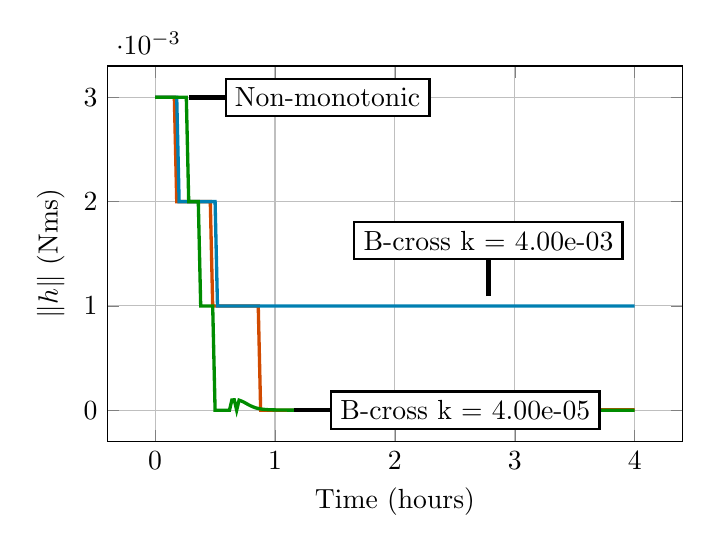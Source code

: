 % Recommended preamble:
\begin{tikzpicture}
\begin{axis}[grid style={color={rgb,1:red,0.749;green,0.749;blue,0.749}}, label style={color={rgb,1:red,0.0;green,0.0;blue,0.0}}, tick label style={color={rgb,1:red,0.0;green,0.0;blue,0.0}}, axis line style={color={rgb,1:red,0.0;green,0.0;blue,0.0}}, xmajorgrids, ymajorgrids, height={2.5in}, width={3.5in}, xlabel={Time (hours)}, ylabel={$\|h\|$ (Nms)}, legend pos={north east}, title={{\rule{0pt}{1pt}}}]
    \addplot+[no marks, very thick, style={solid}, color={rgb,1:red,0.82;green,0.29;blue,0.0}, opacity={1.0}]
        coordinates {
            (0.0,0.003)
            (0.02,0.003)
            (0.04,0.003)
            (0.06,0.003)
            (0.08,0.003)
            (0.1,0.003)
            (0.12,0.003)
            (0.14,0.003)
            (0.16,0.003)
            (0.18,0.002)
            (0.2,0.002)
            (0.22,0.002)
            (0.24,0.002)
            (0.26,0.002)
            (0.28,0.002)
            (0.3,0.002)
            (0.32,0.002)
            (0.34,0.002)
            (0.36,0.002)
            (0.38,0.002)
            (0.4,0.002)
            (0.42,0.002)
            (0.44,0.002)
            (0.46,0.002)
            (0.48,0.001)
            (0.5,0.001)
            (0.52,0.001)
            (0.54,0.001)
            (0.56,0.001)
            (0.58,0.001)
            (0.6,0.001)
            (0.62,0.001)
            (0.64,0.001)
            (0.66,0.001)
            (0.68,0.001)
            (0.7,0.001)
            (0.72,0.001)
            (0.74,0.001)
            (0.76,0.001)
            (0.78,0.001)
            (0.8,0.001)
            (0.82,0.001)
            (0.84,0.001)
            (0.86,0.001)
            (0.88,0.0)
            (0.9,0.0)
            (0.92,0.0)
            (0.94,0.0)
            (0.96,0.0)
            (0.98,0.0)
            (1.0,0.0)
            (1.02,0.0)
            (1.04,0.0)
            (1.06,0.0)
            (1.08,0.0)
            (1.1,0.0)
            (1.12,0.0)
            (1.14,0.0)
            (1.16,0.0)
            (1.18,0.0)
            (1.2,0.0)
            (1.22,0.0)
            (1.24,0.0)
            (1.26,0.0)
            (1.28,0.0)
            (1.3,0.0)
            (1.32,0.0)
            (1.34,0.0)
            (1.36,0.0)
            (1.38,0.0)
            (1.4,0.0)
            (1.42,0.0)
            (1.44,0.0)
            (1.46,0.0)
            (1.48,0.0)
            (1.5,0.0)
            (1.52,0.0)
            (1.54,0.0)
            (1.56,0.0)
            (1.58,0.0)
            (1.6,0.0)
            (1.62,0.0)
            (1.64,0.0)
            (1.66,0.0)
            (1.68,0.0)
            (1.7,0.0)
            (1.72,0.0)
            (1.74,0.0)
            (1.76,0.0)
            (1.78,0.0)
            (1.8,0.0)
            (1.82,9.761e-5)
            (1.84,9.537e-5)
            (1.86,9.307e-5)
            (1.88,9.084e-5)
            (1.9,8.855e-5)
            (1.92,8.614e-5)
            (1.94,8.377e-5)
            (1.96,8.115e-5)
            (1.98,7.86e-5)
            (2.0,7.59e-5)
            (2.02,7.307e-5)
            (2.04,7.041e-5)
            (2.06,6.753e-5)
            (2.08,6.469e-5)
            (2.1,6.205e-5)
            (2.12,5.927e-5)
            (2.14,5.651e-5)
            (2.16,5.405e-5)
            (2.18,5.163e-5)
            (2.2,4.915e-5)
            (2.22,4.693e-5)
            (2.24,4.499e-5)
            (2.26,4.314e-5)
            (2.28,4.13e-5)
            (2.3,3.968e-5)
            (2.32,3.832e-5)
            (2.34,3.707e-5)
            (2.36,3.581e-5)
            (2.38,3.462e-5)
            (2.4,3.356e-5)
            (2.42,3.269e-5)
            (2.44,3.189e-5)
            (2.46,3.108e-5)
            (2.48,3.026e-5)
            (2.5,2.95e-5)
            (2.52,2.881e-5)
            (2.54,2.818e-5)
            (2.56,2.755e-5)
            (2.58,2.686e-5)
            (2.6,2.607e-5)
            (2.62,2.519e-5)
            (2.64,2.43e-5)
            (2.66,2.341e-5)
            (2.68,2.25e-5)
            (2.7,2.146e-5)
            (2.72,2.031e-5)
            (2.74,1.91e-5)
            (2.76,1.796e-5)
            (2.78,1.698e-5)
            (2.8,1.618e-5)
            (2.82,1.554e-5)
            (2.84,1.499e-5)
            (2.86,1.455e-5)
            (2.88,1.42e-5)
            (2.9,1.394e-5)
            (2.92,1.376e-5)
            (2.94,1.365e-5)
            (2.96,1.358e-5)
            (2.98,1.352e-5)
            (3.0,1.348e-5)
            (3.02,1.343e-5)
            (3.04,1.337e-5)
            (3.06,1.329e-5)
            (3.08,1.318e-5)
            (3.1,1.303e-5)
            (3.12,1.284e-5)
            (3.14,1.261e-5)
            (3.16,1.237e-5)
            (3.18,1.209e-5)
            (3.2,1.181e-5)
            (3.22,1.154e-5)
            (3.24,1.127e-5)
            (3.26,1.099e-5)
            (3.28,1.07e-5)
            (3.3,1.042e-5)
            (3.32,1.013e-5)
            (3.34,9.86e-6)
            (3.36,9.605e-6)
            (3.38,9.359e-6)
            (3.4,9.145e-6)
            (3.42,8.957e-6)
            (3.44,8.794e-6)
            (3.46,8.637e-6)
            (3.48,8.484e-6)
            (3.5,8.313e-6)
            (3.52,8.132e-6)
            (3.54,7.912e-6)
            (3.56,7.656e-6)
            (3.58,7.359e-6)
            (3.6,7.044e-6)
            (3.62,6.705e-6)
            (3.64,6.369e-6)
            (3.66,6.023e-6)
            (3.68,5.694e-6)
            (3.7,5.378e-6)
            (3.72,5.082e-6)
            (3.74,4.807e-6)
            (3.76,4.56e-6)
            (3.78,4.326e-6)
            (3.8,4.099e-6)
            (3.82,3.935e-6)
            (3.84,3.79e-6)
            (3.86,3.68e-6)
            (3.88,3.593e-6)
            (3.9,3.523e-6)
            (3.92,3.474e-6)
            (3.94,3.441e-6)
            (3.96,3.406e-6)
            (3.98,3.386e-6)
            (4.0,3.357e-6)
        }
        ;
    \addplot+[no marks, very thick, style={solid}, color={rgb,1:red,0.0;green,0.498;blue,0.694}, opacity={1.0}]
        coordinates {
            (0.0,0.003)
            (0.02,0.003)
            (0.04,0.003)
            (0.06,0.003)
            (0.08,0.003)
            (0.1,0.003)
            (0.12,0.003)
            (0.14,0.003)
            (0.16,0.003)
            (0.18,0.003)
            (0.2,0.002)
            (0.22,0.002)
            (0.24,0.002)
            (0.26,0.002)
            (0.28,0.002)
            (0.3,0.002)
            (0.32,0.002)
            (0.34,0.002)
            (0.36,0.002)
            (0.38,0.002)
            (0.4,0.002)
            (0.42,0.002)
            (0.44,0.002)
            (0.46,0.002)
            (0.48,0.002)
            (0.5,0.002)
            (0.52,0.001)
            (0.54,0.001)
            (0.56,0.001)
            (0.58,0.001)
            (0.6,0.001)
            (0.62,0.001)
            (0.64,0.001)
            (0.66,0.001)
            (0.68,0.001)
            (0.7,0.001)
            (0.72,0.001)
            (0.74,0.001)
            (0.76,0.001)
            (0.78,0.001)
            (0.8,0.001)
            (0.82,0.001)
            (0.84,0.001)
            (0.86,0.001)
            (0.88,0.001)
            (0.9,0.001)
            (0.92,0.001)
            (0.94,0.001)
            (0.96,0.001)
            (0.98,0.001)
            (1.0,0.001)
            (1.02,0.001)
            (1.04,0.001)
            (1.06,0.001)
            (1.08,0.001)
            (1.1,0.001)
            (1.12,0.001)
            (1.14,0.001)
            (1.16,0.001)
            (1.18,0.001)
            (1.2,0.001)
            (1.22,0.001)
            (1.24,0.001)
            (1.26,0.001)
            (1.28,0.001)
            (1.3,0.001)
            (1.32,0.001)
            (1.34,0.001)
            (1.36,0.001)
            (1.38,0.001)
            (1.4,0.001)
            (1.42,0.001)
            (1.44,0.001)
            (1.46,0.001)
            (1.48,0.001)
            (1.5,0.001)
            (1.52,0.001)
            (1.54,0.001)
            (1.56,0.001)
            (1.58,0.001)
            (1.6,0.001)
            (1.62,0.001)
            (1.64,0.001)
            (1.66,0.001)
            (1.68,0.001)
            (1.7,0.001)
            (1.72,0.001)
            (1.74,0.001)
            (1.76,0.001)
            (1.78,0.001)
            (1.8,0.001)
            (1.82,0.001)
            (1.84,0.001)
            (1.86,0.001)
            (1.88,0.001)
            (1.9,0.001)
            (1.92,0.001)
            (1.94,0.001)
            (1.96,0.001)
            (1.98,0.001)
            (2.0,0.001)
            (2.02,0.001)
            (2.04,0.001)
            (2.06,0.001)
            (2.08,0.001)
            (2.1,0.001)
            (2.12,0.001)
            (2.14,0.001)
            (2.16,0.001)
            (2.18,0.001)
            (2.2,0.001)
            (2.22,0.001)
            (2.24,0.001)
            (2.26,0.001)
            (2.28,0.001)
            (2.3,0.001)
            (2.32,0.001)
            (2.34,0.001)
            (2.36,0.001)
            (2.38,0.001)
            (2.4,0.001)
            (2.42,0.001)
            (2.44,0.001)
            (2.46,0.001)
            (2.48,0.001)
            (2.5,0.001)
            (2.52,0.001)
            (2.54,0.001)
            (2.56,0.001)
            (2.58,0.001)
            (2.6,0.001)
            (2.62,0.001)
            (2.64,0.001)
            (2.66,0.001)
            (2.68,0.001)
            (2.7,0.001)
            (2.72,0.001)
            (2.74,0.001)
            (2.76,0.001)
            (2.78,0.001)
            (2.8,0.001)
            (2.82,0.001)
            (2.84,0.001)
            (2.86,0.001)
            (2.88,0.001)
            (2.9,0.001)
            (2.92,0.001)
            (2.94,0.001)
            (2.96,0.001)
            (2.98,0.001)
            (3.0,0.001)
            (3.02,0.001)
            (3.04,0.001)
            (3.06,0.001)
            (3.08,0.001)
            (3.1,0.001)
            (3.12,0.001)
            (3.14,0.001)
            (3.16,0.001)
            (3.18,0.001)
            (3.2,0.001)
            (3.22,0.001)
            (3.24,0.001)
            (3.26,0.001)
            (3.28,0.001)
            (3.3,0.001)
            (3.32,0.001)
            (3.34,0.001)
            (3.36,0.001)
            (3.38,0.001)
            (3.4,0.001)
            (3.42,0.001)
            (3.44,0.001)
            (3.46,0.001)
            (3.48,0.001)
            (3.5,0.001)
            (3.52,0.001)
            (3.54,0.001)
            (3.56,0.001)
            (3.58,0.001)
            (3.6,0.001)
            (3.62,0.001)
            (3.64,0.001)
            (3.66,0.001)
            (3.68,0.001)
            (3.7,0.001)
            (3.72,0.001)
            (3.74,0.001)
            (3.76,0.001)
            (3.78,0.001)
            (3.8,0.001)
            (3.82,0.001)
            (3.84,0.001)
            (3.86,0.001)
            (3.88,0.001)
            (3.9,0.001)
            (3.92,0.001)
            (3.94,0.001)
            (3.96,0.001)
            (3.98,0.001)
            (4.0,0.001)
        }
        ;
    \addplot+[no marks, very thick, style={solid}, color={rgb,1:red,0.0;green,0.549;blue,0.0}, opacity={1.0}]
        coordinates {
            (0.0,0.003)
            (0.02,0.003)
            (0.04,0.003)
            (0.06,0.003)
            (0.08,0.003)
            (0.1,0.003)
            (0.12,0.003)
            (0.14,0.003)
            (0.16,0.003)
            (0.18,0.003)
            (0.2,0.003)
            (0.22,0.003)
            (0.24,0.003)
            (0.26,0.003)
            (0.28,0.002)
            (0.3,0.002)
            (0.32,0.002)
            (0.34,0.002)
            (0.36,0.002)
            (0.38,0.001)
            (0.4,0.001)
            (0.42,0.001)
            (0.44,0.001)
            (0.46,0.001)
            (0.48,0.001)
            (0.5,0.0)
            (0.52,0.0)
            (0.54,0.0)
            (0.56,0.0)
            (0.58,0.0)
            (0.6,0.0)
            (0.62,0.0)
            (0.64,9.818e-5)
            (0.66,9.979e-5)
            (0.68,0.0)
            (0.7,9.655e-5)
            (0.72,8.822e-5)
            (0.74,7.74e-5)
            (0.76,6.47e-5)
            (0.78,5.183e-5)
            (0.8,4.038e-5)
            (0.82,3.04e-5)
            (0.84,2.251e-5)
            (0.86,1.659e-5)
            (0.88,1.22e-5)
            (0.9,9.164e-6)
            (0.92,7.001e-6)
            (0.94,5.477e-6)
            (0.96,4.476e-6)
            (0.98,3.73e-6)
            (1.0,3.153e-6)
            (1.02,2.692e-6)
            (1.04,2.281e-6)
            (1.06,1.932e-6)
            (1.08,1.606e-6)
            (1.1,1.327e-6)
            (1.12,1.085e-6)
            (1.14,8.979e-7)
            (1.16,7.018e-7)
            (1.18,5.508e-7)
            (1.2,4.445e-7)
            (1.22,3.202e-7)
            (1.24,2.682e-7)
            (1.26,1.733e-7)
            (1.28,1.313e-7)
            (1.3,9.984e-8)
            (1.32,8.457e-8)
            (1.34,7.122e-8)
            (1.36,6.765e-8)
            (1.38,7.98e-8)
            (1.4,8.637e-8)
            (1.42,8.69e-8)
            (1.44,1.015e-7)
            (1.46,1.028e-7)
            (1.48,9.613e-8)
            (1.5,1.173e-7)
            (1.52,1.234e-7)
            (1.54,1.331e-7)
            (1.56,1.287e-7)
            (1.58,1.148e-7)
            (1.6,9.644e-8)
            (1.62,1.052e-7)
            (1.64,1.437e-7)
            (1.66,1.429e-7)
            (1.68,1.039e-7)
            (1.7,1.418e-7)
            (1.72,1.072e-7)
            (1.74,1.241e-7)
            (1.76,1.528e-7)
            (1.78,1.647e-7)
            (1.8,1.294e-7)
            (1.82,1.197e-7)
            (1.84,1.447e-7)
            (1.86,1.383e-7)
            (1.88,1.29e-7)
            (1.9,1.253e-7)
            (1.92,1.5e-7)
            (1.94,1.265e-7)
            (1.96,1.137e-7)
            (1.98,1.251e-7)
            (2.0,1.345e-7)
            (2.02,1.426e-7)
            (2.04,1.343e-7)
            (2.06,1.496e-7)
            (2.08,1.763e-7)
            (2.1,1.575e-7)
            (2.12,1.493e-7)
            (2.14,1.432e-7)
            (2.16,1.357e-7)
            (2.18,1.367e-7)
            (2.2,1.193e-7)
            (2.22,9.77e-8)
            (2.24,9.866e-8)
            (2.26,1.05e-7)
            (2.28,9.827e-8)
            (2.3,8.278e-8)
            (2.32,9.006e-8)
            (2.34,1.061e-7)
            (2.36,9.643e-8)
            (2.38,1.163e-7)
            (2.4,9.081e-8)
            (2.42,1.288e-7)
            (2.44,1.273e-7)
            (2.46,1.747e-7)
            (2.48,2.137e-7)
            (2.5,1.94e-7)
            (2.52,2.055e-7)
            (2.54,1.868e-7)
            (2.56,1.52e-7)
            (2.58,1.687e-7)
            (2.6,1.72e-7)
            (2.62,1.652e-7)
            (2.64,1.613e-7)
            (2.66,1.651e-7)
            (2.68,1.554e-7)
            (2.7,1.396e-7)
            (2.72,1.317e-7)
            (2.74,1.452e-7)
            (2.76,1.4e-7)
            (2.78,1.234e-7)
            (2.8,1.29e-7)
            (2.82,1.219e-7)
            (2.84,1.327e-7)
            (2.86,1.44e-7)
            (2.88,1.235e-7)
            (2.9,1.228e-7)
            (2.92,1.46e-7)
            (2.94,1.209e-7)
            (2.96,1.516e-7)
            (2.98,1.424e-7)
            (3.0,1.607e-7)
            (3.02,1.322e-7)
            (3.04,1.147e-7)
            (3.06,1.043e-7)
            (3.08,1.037e-7)
            (3.1,9.445e-8)
            (3.12,9.115e-8)
            (3.14,1.004e-7)
            (3.16,1.08e-7)
            (3.18,1.295e-7)
            (3.2,1.47e-7)
            (3.22,1.523e-7)
            (3.24,1.477e-7)
            (3.26,1.439e-7)
            (3.28,1.31e-7)
            (3.3,1.296e-7)
            (3.32,1.495e-7)
            (3.34,1.729e-7)
            (3.36,1.924e-7)
            (3.38,1.971e-7)
            (3.4,1.95e-7)
            (3.42,2.121e-7)
            (3.44,1.966e-7)
            (3.46,1.932e-7)
            (3.48,1.787e-7)
            (3.5,1.638e-7)
            (3.52,1.578e-7)
            (3.54,1.438e-7)
            (3.56,1.302e-7)
            (3.58,1.351e-7)
            (3.6,1.091e-7)
            (3.62,1.473e-7)
            (3.64,1.498e-7)
            (3.66,1.464e-7)
            (3.68,1.62e-7)
            (3.7,1.586e-7)
            (3.72,1.452e-7)
            (3.74,1.462e-7)
            (3.76,1.538e-7)
            (3.78,1.264e-7)
            (3.8,1.567e-7)
            (3.82,1.347e-7)
            (3.84,1.442e-7)
            (3.86,1.14e-7)
            (3.88,1.387e-7)
            (3.9,1.306e-7)
            (3.92,1.126e-7)
            (3.94,1.538e-7)
            (3.96,1.79e-7)
            (3.98,1.7e-7)
            (4.0,1.814e-7)
        }
        ;
    \node 
    [pin={[thick,pin edge={draw={rgb,1:red,0.0;green,0.0;blue,0.0},ultra thick},text={rgb,1:red,0.0;green,0.0;blue,0.0}, fill={rgb,1:red,1.0;green,1.0;blue,1.0}, draw={rgb,1:red,0.0;green,0.0;blue,0.0}]right:B-cross k = 4.00e-05}]  at 
    (1.08,0.0)
    {};
    \node 
    [pin={[thick,pin edge={draw={rgb,1:red,0.0;green,0.0;blue,0.0},ultra thick},text={rgb,1:red,0.0;green,0.0;blue,0.0}, fill={rgb,1:red,1.0;green,1.0;blue,1.0}, draw={rgb,1:red,0.0;green,0.0;blue,0.0}]above:B-cross k = 4.00e-03}]  at 
    (2.78,0.001)
    {};
    \node 
    [pin={[thick,pin edge={draw={rgb,1:red,0.0;green,0.0;blue,0.0},ultra thick},text={rgb,1:red,0.0;green,0.0;blue,0.0}, fill={rgb,1:red,1.0;green,1.0;blue,1.0}, draw={rgb,1:red,0.0;green,0.0;blue,0.0}]right:Non-monotonic}]  at 
    (0.2,0.003)
    {};
\end{axis}
\end{tikzpicture}
